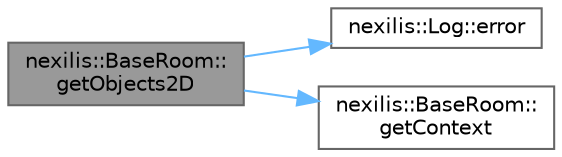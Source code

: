 digraph "nexilis::BaseRoom::getObjects2D"
{
 // LATEX_PDF_SIZE
  bgcolor="transparent";
  edge [fontname=Helvetica,fontsize=10,labelfontname=Helvetica,labelfontsize=10];
  node [fontname=Helvetica,fontsize=10,shape=box,height=0.2,width=0.4];
  rankdir="LR";
  Node1 [id="Node000001",label="nexilis::BaseRoom::\lgetObjects2D",height=0.2,width=0.4,color="gray40", fillcolor="grey60", style="filled", fontcolor="black",tooltip=" "];
  Node1 -> Node2 [id="edge1_Node000001_Node000002",color="steelblue1",style="solid",tooltip=" "];
  Node2 [id="Node000002",label="nexilis::Log::error",height=0.2,width=0.4,color="grey40", fillcolor="white", style="filled",URL="$dc/dbc/classnexilis_1_1Log.html#a49959aac4210e93d1ccd1977e08dba80",tooltip=" "];
  Node1 -> Node3 [id="edge2_Node000001_Node000003",color="steelblue1",style="solid",tooltip=" "];
  Node3 [id="Node000003",label="nexilis::BaseRoom::\lgetContext",height=0.2,width=0.4,color="grey40", fillcolor="white", style="filled",URL="$da/d49/classnexilis_1_1BaseRoom.html#a5850da119501071f3a9e9d8032238fdf",tooltip="Get the 2D/3D context for the room."];
}
